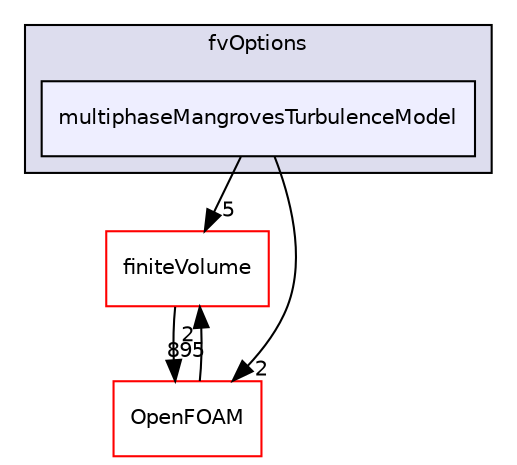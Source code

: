 digraph "src/waveModels/fvOptions/multiphaseMangrovesTurbulenceModel" {
  bgcolor=transparent;
  compound=true
  node [ fontsize="10", fontname="Helvetica"];
  edge [ labelfontsize="10", labelfontname="Helvetica"];
  subgraph clusterdir_b481f80ac710a1b64a0a791b4c7b5f68 {
    graph [ bgcolor="#ddddee", pencolor="black", label="fvOptions" fontname="Helvetica", fontsize="10", URL="dir_b481f80ac710a1b64a0a791b4c7b5f68.html"]
  dir_2f66b80116d80a6ed5786f3a4acc6589 [shape=box, label="multiphaseMangrovesTurbulenceModel", style="filled", fillcolor="#eeeeff", pencolor="black", URL="dir_2f66b80116d80a6ed5786f3a4acc6589.html"];
  }
  dir_9bd15774b555cf7259a6fa18f99fe99b [shape=box label="finiteVolume" color="red" URL="dir_9bd15774b555cf7259a6fa18f99fe99b.html"];
  dir_c5473ff19b20e6ec4dfe5c310b3778a8 [shape=box label="OpenFOAM" color="red" URL="dir_c5473ff19b20e6ec4dfe5c310b3778a8.html"];
  dir_9bd15774b555cf7259a6fa18f99fe99b->dir_c5473ff19b20e6ec4dfe5c310b3778a8 [headlabel="895", labeldistance=1.5 headhref="dir_000814_002151.html"];
  dir_2f66b80116d80a6ed5786f3a4acc6589->dir_9bd15774b555cf7259a6fa18f99fe99b [headlabel="5", labeldistance=1.5 headhref="dir_004119_000814.html"];
  dir_2f66b80116d80a6ed5786f3a4acc6589->dir_c5473ff19b20e6ec4dfe5c310b3778a8 [headlabel="2", labeldistance=1.5 headhref="dir_004119_002151.html"];
  dir_c5473ff19b20e6ec4dfe5c310b3778a8->dir_9bd15774b555cf7259a6fa18f99fe99b [headlabel="2", labeldistance=1.5 headhref="dir_002151_000814.html"];
}
